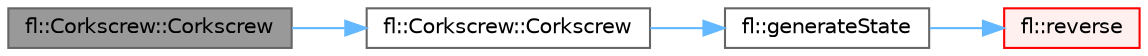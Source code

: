 digraph "fl::Corkscrew::Corkscrew"
{
 // INTERACTIVE_SVG=YES
 // LATEX_PDF_SIZE
  bgcolor="transparent";
  edge [fontname=Helvetica,fontsize=10,labelfontname=Helvetica,labelfontsize=10];
  node [fontname=Helvetica,fontsize=10,shape=box,height=0.2,width=0.4];
  rankdir="LR";
  Node1 [id="Node000001",label="fl::Corkscrew::Corkscrew",height=0.2,width=0.4,color="gray40", fillcolor="grey60", style="filled", fontcolor="black",tooltip=" "];
  Node1 -> Node2 [id="edge1_Node000001_Node000002",color="steelblue1",style="solid",tooltip=" "];
  Node2 [id="Node000002",label="fl::Corkscrew::Corkscrew",height=0.2,width=0.4,color="grey40", fillcolor="white", style="filled",URL="$dc/d82/classfl_1_1_corkscrew_ada6c435df8589ef758bfd8733cad4bce.html#ada6c435df8589ef758bfd8733cad4bce",tooltip=" "];
  Node2 -> Node3 [id="edge2_Node000002_Node000003",color="steelblue1",style="solid",tooltip=" "];
  Node3 [id="Node000003",label="fl::generateState",height=0.2,width=0.4,color="grey40", fillcolor="white", style="filled",URL="$d4/d36/namespacefl_a770b68b456de9038c4919bd91ffdc198.html#a770b68b456de9038c4919bd91ffdc198",tooltip=" "];
  Node3 -> Node4 [id="edge3_Node000003_Node000004",color="steelblue1",style="solid",tooltip=" "];
  Node4 [id="Node000004",label="fl::reverse",height=0.2,width=0.4,color="red", fillcolor="#FFF0F0", style="filled",URL="$d4/d36/namespacefl_aa811543ca59ee9b7d57f369e6be44cc9.html#aa811543ca59ee9b7d57f369e6be44cc9",tooltip=" "];
}
